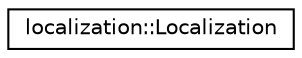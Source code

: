 digraph "Graphical Class Hierarchy"
{
 // LATEX_PDF_SIZE
  edge [fontname="Helvetica",fontsize="10",labelfontname="Helvetica",labelfontsize="10"];
  node [fontname="Helvetica",fontsize="10",shape=record];
  rankdir="LR";
  Node0 [label="localization::Localization",height=0.2,width=0.4,color="black", fillcolor="white", style="filled",URL="$classlocalization_1_1_localization.html",tooltip="Singleton class to manage locales in resources."];
}
